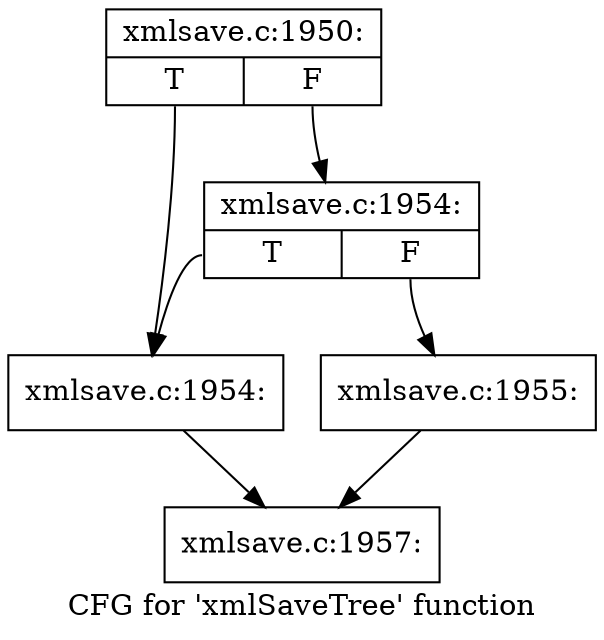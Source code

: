 digraph "CFG for 'xmlSaveTree' function" {
	label="CFG for 'xmlSaveTree' function";

	Node0x5645e3fb3aa0 [shape=record,label="{xmlsave.c:1950:|{<s0>T|<s1>F}}"];
	Node0x5645e3fb3aa0:s0 -> Node0x5645e3fb62c0;
	Node0x5645e3fb3aa0:s1 -> Node0x5645e3fb6360;
	Node0x5645e3fb6360 [shape=record,label="{xmlsave.c:1954:|{<s0>T|<s1>F}}"];
	Node0x5645e3fb6360:s0 -> Node0x5645e3fb62c0;
	Node0x5645e3fb6360:s1 -> Node0x5645e3fb6310;
	Node0x5645e3fb62c0 [shape=record,label="{xmlsave.c:1954:}"];
	Node0x5645e3fb62c0 -> Node0x5645e3fb3c90;
	Node0x5645e3fb6310 [shape=record,label="{xmlsave.c:1955:}"];
	Node0x5645e3fb6310 -> Node0x5645e3fb3c90;
	Node0x5645e3fb3c90 [shape=record,label="{xmlsave.c:1957:}"];
}
